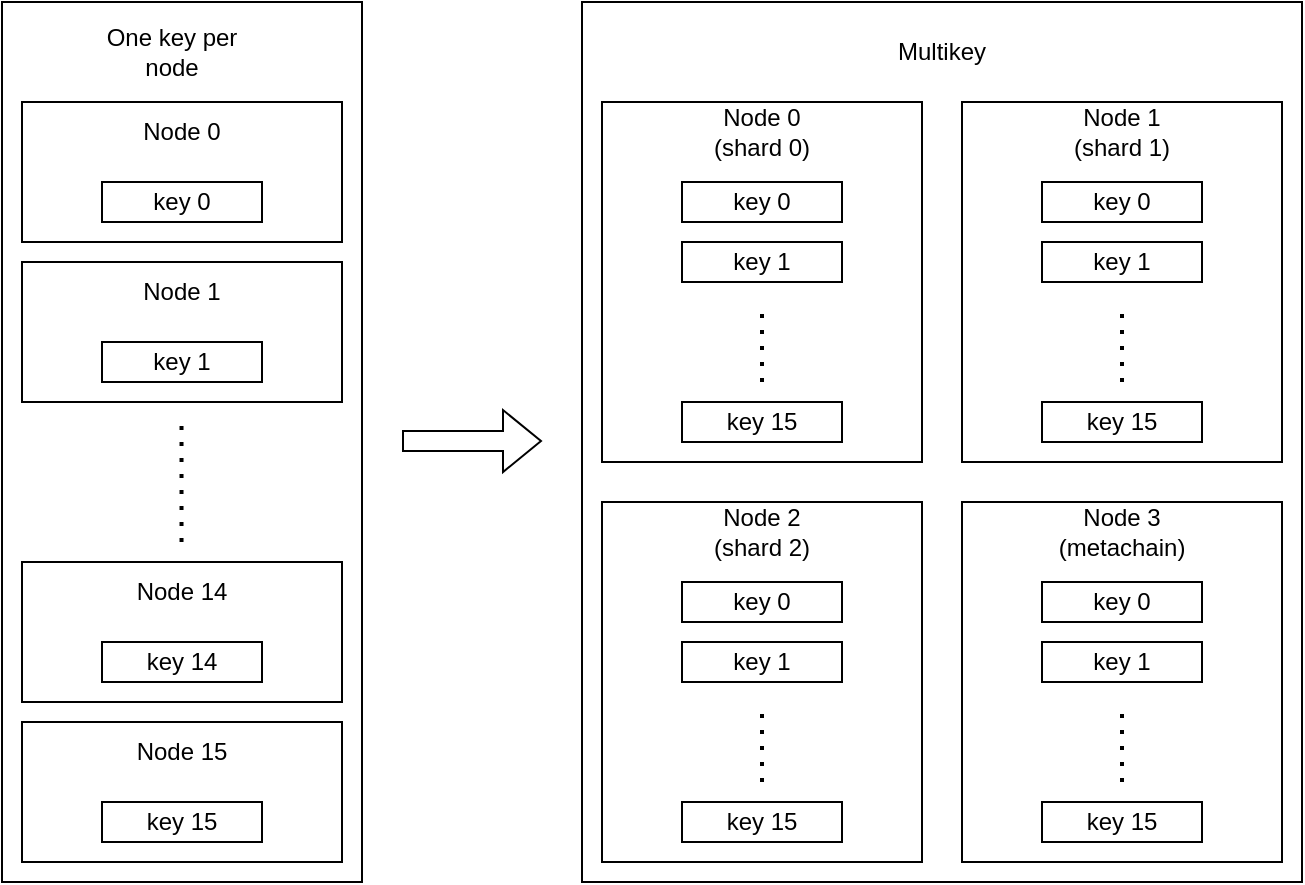 <mxfile version="21.3.8" type="device">
  <diagram name="Page-1" id="hzzXAWc1Qq5PwZYmiPRT">
    <mxGraphModel dx="953" dy="550" grid="1" gridSize="10" guides="1" tooltips="1" connect="1" arrows="1" fold="1" page="1" pageScale="1" pageWidth="850" pageHeight="1100" math="0" shadow="0">
      <root>
        <mxCell id="0" />
        <mxCell id="1" parent="0" />
        <mxCell id="PjbD4Budgg40nLlotNNH-73" value="" style="rounded=0;whiteSpace=wrap;html=1;" vertex="1" parent="1">
          <mxGeometry x="320" y="10" width="360" height="440" as="geometry" />
        </mxCell>
        <mxCell id="PjbD4Budgg40nLlotNNH-72" value="" style="rounded=0;whiteSpace=wrap;html=1;" vertex="1" parent="1">
          <mxGeometry x="30" y="10" width="180" height="440" as="geometry" />
        </mxCell>
        <mxCell id="PjbD4Budgg40nLlotNNH-1" value="" style="rounded=0;whiteSpace=wrap;html=1;" vertex="1" parent="1">
          <mxGeometry x="40" y="60" width="160" height="70" as="geometry" />
        </mxCell>
        <mxCell id="PjbD4Budgg40nLlotNNH-16" value="key 0" style="rounded=0;whiteSpace=wrap;html=1;" vertex="1" parent="1">
          <mxGeometry x="80" y="100" width="80" height="20" as="geometry" />
        </mxCell>
        <mxCell id="PjbD4Budgg40nLlotNNH-18" value="" style="rounded=0;whiteSpace=wrap;html=1;" vertex="1" parent="1">
          <mxGeometry x="40" y="140" width="160" height="70" as="geometry" />
        </mxCell>
        <mxCell id="PjbD4Budgg40nLlotNNH-19" value="key 1" style="rounded=0;whiteSpace=wrap;html=1;" vertex="1" parent="1">
          <mxGeometry x="80" y="180" width="80" height="20" as="geometry" />
        </mxCell>
        <mxCell id="PjbD4Budgg40nLlotNNH-34" value="Node 0" style="text;html=1;strokeColor=none;fillColor=none;align=center;verticalAlign=middle;whiteSpace=wrap;rounded=0;" vertex="1" parent="1">
          <mxGeometry x="90" y="60" width="60" height="30" as="geometry" />
        </mxCell>
        <mxCell id="PjbD4Budgg40nLlotNNH-35" value="Node 1" style="text;html=1;strokeColor=none;fillColor=none;align=center;verticalAlign=middle;whiteSpace=wrap;rounded=0;" vertex="1" parent="1">
          <mxGeometry x="90" y="140" width="60" height="30" as="geometry" />
        </mxCell>
        <mxCell id="PjbD4Budgg40nLlotNNH-36" value="" style="endArrow=none;dashed=1;html=1;dashPattern=1 3;strokeWidth=2;rounded=0;" edge="1" parent="1">
          <mxGeometry width="50" height="50" relative="1" as="geometry">
            <mxPoint x="119.76" y="280" as="sourcePoint" />
            <mxPoint x="119.76" y="220" as="targetPoint" />
          </mxGeometry>
        </mxCell>
        <mxCell id="PjbD4Budgg40nLlotNNH-37" value="" style="rounded=0;whiteSpace=wrap;html=1;" vertex="1" parent="1">
          <mxGeometry x="40" y="370" width="160" height="70" as="geometry" />
        </mxCell>
        <mxCell id="PjbD4Budgg40nLlotNNH-38" value="key 15" style="rounded=0;whiteSpace=wrap;html=1;" vertex="1" parent="1">
          <mxGeometry x="80" y="410" width="80" height="20" as="geometry" />
        </mxCell>
        <mxCell id="PjbD4Budgg40nLlotNNH-39" value="Node 15" style="text;html=1;strokeColor=none;fillColor=none;align=center;verticalAlign=middle;whiteSpace=wrap;rounded=0;" vertex="1" parent="1">
          <mxGeometry x="90" y="370" width="60" height="30" as="geometry" />
        </mxCell>
        <mxCell id="PjbD4Budgg40nLlotNNH-40" value="" style="shape=flexArrow;endArrow=classic;html=1;rounded=0;" edge="1" parent="1">
          <mxGeometry width="50" height="50" relative="1" as="geometry">
            <mxPoint x="230" y="229.52" as="sourcePoint" />
            <mxPoint x="300" y="229.52" as="targetPoint" />
          </mxGeometry>
        </mxCell>
        <mxCell id="PjbD4Budgg40nLlotNNH-43" value="" style="rounded=0;whiteSpace=wrap;html=1;" vertex="1" parent="1">
          <mxGeometry x="40" y="290" width="160" height="70" as="geometry" />
        </mxCell>
        <mxCell id="PjbD4Budgg40nLlotNNH-44" value="key 14" style="rounded=0;whiteSpace=wrap;html=1;" vertex="1" parent="1">
          <mxGeometry x="80" y="330" width="80" height="20" as="geometry" />
        </mxCell>
        <mxCell id="PjbD4Budgg40nLlotNNH-45" value="Node 14" style="text;html=1;strokeColor=none;fillColor=none;align=center;verticalAlign=middle;whiteSpace=wrap;rounded=0;" vertex="1" parent="1">
          <mxGeometry x="90" y="290" width="60" height="30" as="geometry" />
        </mxCell>
        <mxCell id="PjbD4Budgg40nLlotNNH-46" value="" style="rounded=0;whiteSpace=wrap;html=1;" vertex="1" parent="1">
          <mxGeometry x="330" y="60" width="160" height="180" as="geometry" />
        </mxCell>
        <mxCell id="PjbD4Budgg40nLlotNNH-47" value="key 0" style="rounded=0;whiteSpace=wrap;html=1;" vertex="1" parent="1">
          <mxGeometry x="370" y="100" width="80" height="20" as="geometry" />
        </mxCell>
        <mxCell id="PjbD4Budgg40nLlotNNH-48" value="Node 0 (shard 0)" style="text;html=1;strokeColor=none;fillColor=none;align=center;verticalAlign=middle;whiteSpace=wrap;rounded=0;" vertex="1" parent="1">
          <mxGeometry x="380" y="60" width="60" height="30" as="geometry" />
        </mxCell>
        <mxCell id="PjbD4Budgg40nLlotNNH-49" value="key 1" style="rounded=0;whiteSpace=wrap;html=1;" vertex="1" parent="1">
          <mxGeometry x="370" y="130" width="80" height="20" as="geometry" />
        </mxCell>
        <mxCell id="PjbD4Budgg40nLlotNNH-50" value="" style="endArrow=none;dashed=1;html=1;dashPattern=1 3;strokeWidth=2;rounded=0;" edge="1" parent="1">
          <mxGeometry width="50" height="50" relative="1" as="geometry">
            <mxPoint x="410" y="200" as="sourcePoint" />
            <mxPoint x="410" y="160" as="targetPoint" />
          </mxGeometry>
        </mxCell>
        <mxCell id="PjbD4Budgg40nLlotNNH-51" value="key 15" style="rounded=0;whiteSpace=wrap;html=1;" vertex="1" parent="1">
          <mxGeometry x="370" y="210" width="80" height="20" as="geometry" />
        </mxCell>
        <mxCell id="PjbD4Budgg40nLlotNNH-52" value="" style="rounded=0;whiteSpace=wrap;html=1;" vertex="1" parent="1">
          <mxGeometry x="510" y="60" width="160" height="180" as="geometry" />
        </mxCell>
        <mxCell id="PjbD4Budgg40nLlotNNH-53" value="key 0" style="rounded=0;whiteSpace=wrap;html=1;" vertex="1" parent="1">
          <mxGeometry x="550" y="100" width="80" height="20" as="geometry" />
        </mxCell>
        <mxCell id="PjbD4Budgg40nLlotNNH-54" value="Node 1 (shard 1)" style="text;html=1;strokeColor=none;fillColor=none;align=center;verticalAlign=middle;whiteSpace=wrap;rounded=0;" vertex="1" parent="1">
          <mxGeometry x="560" y="60" width="60" height="30" as="geometry" />
        </mxCell>
        <mxCell id="PjbD4Budgg40nLlotNNH-55" value="key 1" style="rounded=0;whiteSpace=wrap;html=1;" vertex="1" parent="1">
          <mxGeometry x="550" y="130" width="80" height="20" as="geometry" />
        </mxCell>
        <mxCell id="PjbD4Budgg40nLlotNNH-56" value="" style="endArrow=none;dashed=1;html=1;dashPattern=1 3;strokeWidth=2;rounded=0;" edge="1" parent="1">
          <mxGeometry width="50" height="50" relative="1" as="geometry">
            <mxPoint x="590" y="200" as="sourcePoint" />
            <mxPoint x="590" y="160" as="targetPoint" />
          </mxGeometry>
        </mxCell>
        <mxCell id="PjbD4Budgg40nLlotNNH-57" value="key 15" style="rounded=0;whiteSpace=wrap;html=1;" vertex="1" parent="1">
          <mxGeometry x="550" y="210" width="80" height="20" as="geometry" />
        </mxCell>
        <mxCell id="PjbD4Budgg40nLlotNNH-58" value="" style="rounded=0;whiteSpace=wrap;html=1;" vertex="1" parent="1">
          <mxGeometry x="330" y="260" width="160" height="180" as="geometry" />
        </mxCell>
        <mxCell id="PjbD4Budgg40nLlotNNH-59" value="key 0" style="rounded=0;whiteSpace=wrap;html=1;" vertex="1" parent="1">
          <mxGeometry x="370" y="300" width="80" height="20" as="geometry" />
        </mxCell>
        <mxCell id="PjbD4Budgg40nLlotNNH-60" value="Node 2 (shard 2)" style="text;html=1;strokeColor=none;fillColor=none;align=center;verticalAlign=middle;whiteSpace=wrap;rounded=0;" vertex="1" parent="1">
          <mxGeometry x="380" y="260" width="60" height="30" as="geometry" />
        </mxCell>
        <mxCell id="PjbD4Budgg40nLlotNNH-61" value="key 1" style="rounded=0;whiteSpace=wrap;html=1;" vertex="1" parent="1">
          <mxGeometry x="370" y="330" width="80" height="20" as="geometry" />
        </mxCell>
        <mxCell id="PjbD4Budgg40nLlotNNH-62" value="" style="endArrow=none;dashed=1;html=1;dashPattern=1 3;strokeWidth=2;rounded=0;" edge="1" parent="1">
          <mxGeometry width="50" height="50" relative="1" as="geometry">
            <mxPoint x="410" y="400" as="sourcePoint" />
            <mxPoint x="410" y="360" as="targetPoint" />
          </mxGeometry>
        </mxCell>
        <mxCell id="PjbD4Budgg40nLlotNNH-63" value="key 15" style="rounded=0;whiteSpace=wrap;html=1;" vertex="1" parent="1">
          <mxGeometry x="370" y="410" width="80" height="20" as="geometry" />
        </mxCell>
        <mxCell id="PjbD4Budgg40nLlotNNH-64" value="" style="rounded=0;whiteSpace=wrap;html=1;" vertex="1" parent="1">
          <mxGeometry x="510" y="260" width="160" height="180" as="geometry" />
        </mxCell>
        <mxCell id="PjbD4Budgg40nLlotNNH-65" value="key 0" style="rounded=0;whiteSpace=wrap;html=1;" vertex="1" parent="1">
          <mxGeometry x="550" y="300" width="80" height="20" as="geometry" />
        </mxCell>
        <mxCell id="PjbD4Budgg40nLlotNNH-66" value="Node 3 (metachain)" style="text;html=1;strokeColor=none;fillColor=none;align=center;verticalAlign=middle;whiteSpace=wrap;rounded=0;" vertex="1" parent="1">
          <mxGeometry x="560" y="260" width="60" height="30" as="geometry" />
        </mxCell>
        <mxCell id="PjbD4Budgg40nLlotNNH-67" value="key 1" style="rounded=0;whiteSpace=wrap;html=1;" vertex="1" parent="1">
          <mxGeometry x="550" y="330" width="80" height="20" as="geometry" />
        </mxCell>
        <mxCell id="PjbD4Budgg40nLlotNNH-68" value="" style="endArrow=none;dashed=1;html=1;dashPattern=1 3;strokeWidth=2;rounded=0;" edge="1" parent="1">
          <mxGeometry width="50" height="50" relative="1" as="geometry">
            <mxPoint x="590" y="400" as="sourcePoint" />
            <mxPoint x="590" y="360" as="targetPoint" />
          </mxGeometry>
        </mxCell>
        <mxCell id="PjbD4Budgg40nLlotNNH-69" value="key 15" style="rounded=0;whiteSpace=wrap;html=1;" vertex="1" parent="1">
          <mxGeometry x="550" y="410" width="80" height="20" as="geometry" />
        </mxCell>
        <mxCell id="PjbD4Budgg40nLlotNNH-70" value="One key per node" style="text;html=1;strokeColor=none;fillColor=none;align=center;verticalAlign=middle;whiteSpace=wrap;rounded=0;" vertex="1" parent="1">
          <mxGeometry x="70" y="20" width="90" height="30" as="geometry" />
        </mxCell>
        <mxCell id="PjbD4Budgg40nLlotNNH-71" value="Multikey" style="text;html=1;strokeColor=none;fillColor=none;align=center;verticalAlign=middle;whiteSpace=wrap;rounded=0;" vertex="1" parent="1">
          <mxGeometry x="455" y="20" width="90" height="30" as="geometry" />
        </mxCell>
      </root>
    </mxGraphModel>
  </diagram>
</mxfile>
